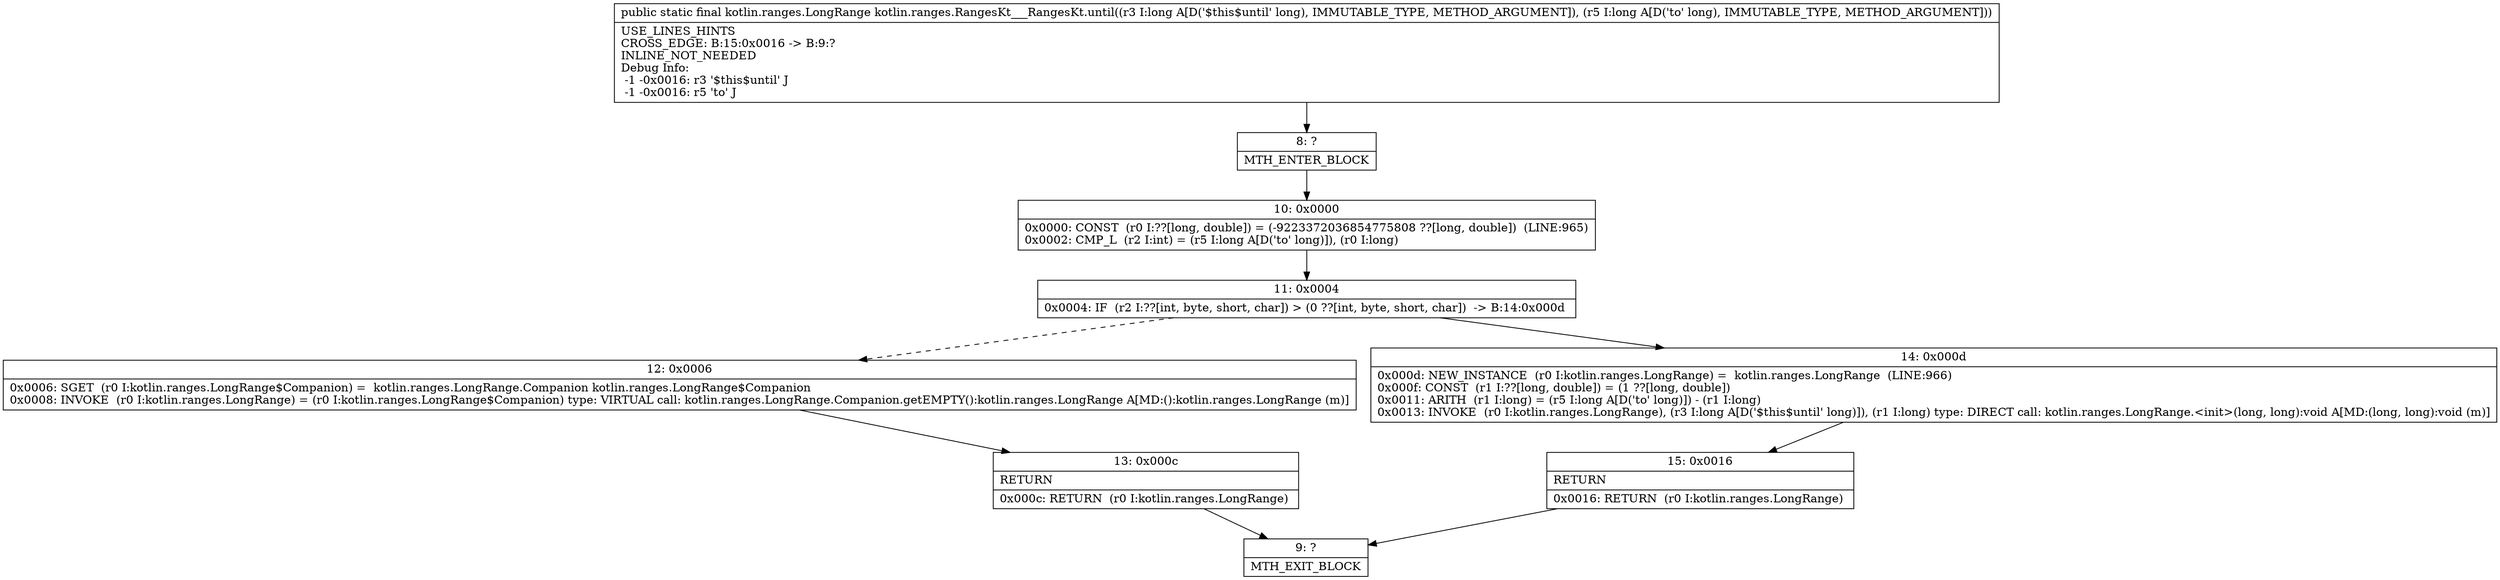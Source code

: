 digraph "CFG forkotlin.ranges.RangesKt___RangesKt.until(JJ)Lkotlin\/ranges\/LongRange;" {
Node_8 [shape=record,label="{8\:\ ?|MTH_ENTER_BLOCK\l}"];
Node_10 [shape=record,label="{10\:\ 0x0000|0x0000: CONST  (r0 I:??[long, double]) = (\-9223372036854775808 ??[long, double])  (LINE:965)\l0x0002: CMP_L  (r2 I:int) = (r5 I:long A[D('to' long)]), (r0 I:long) \l}"];
Node_11 [shape=record,label="{11\:\ 0x0004|0x0004: IF  (r2 I:??[int, byte, short, char]) \> (0 ??[int, byte, short, char])  \-\> B:14:0x000d \l}"];
Node_12 [shape=record,label="{12\:\ 0x0006|0x0006: SGET  (r0 I:kotlin.ranges.LongRange$Companion) =  kotlin.ranges.LongRange.Companion kotlin.ranges.LongRange$Companion \l0x0008: INVOKE  (r0 I:kotlin.ranges.LongRange) = (r0 I:kotlin.ranges.LongRange$Companion) type: VIRTUAL call: kotlin.ranges.LongRange.Companion.getEMPTY():kotlin.ranges.LongRange A[MD:():kotlin.ranges.LongRange (m)]\l}"];
Node_13 [shape=record,label="{13\:\ 0x000c|RETURN\l|0x000c: RETURN  (r0 I:kotlin.ranges.LongRange) \l}"];
Node_9 [shape=record,label="{9\:\ ?|MTH_EXIT_BLOCK\l}"];
Node_14 [shape=record,label="{14\:\ 0x000d|0x000d: NEW_INSTANCE  (r0 I:kotlin.ranges.LongRange) =  kotlin.ranges.LongRange  (LINE:966)\l0x000f: CONST  (r1 I:??[long, double]) = (1 ??[long, double]) \l0x0011: ARITH  (r1 I:long) = (r5 I:long A[D('to' long)]) \- (r1 I:long) \l0x0013: INVOKE  (r0 I:kotlin.ranges.LongRange), (r3 I:long A[D('$this$until' long)]), (r1 I:long) type: DIRECT call: kotlin.ranges.LongRange.\<init\>(long, long):void A[MD:(long, long):void (m)]\l}"];
Node_15 [shape=record,label="{15\:\ 0x0016|RETURN\l|0x0016: RETURN  (r0 I:kotlin.ranges.LongRange) \l}"];
MethodNode[shape=record,label="{public static final kotlin.ranges.LongRange kotlin.ranges.RangesKt___RangesKt.until((r3 I:long A[D('$this$until' long), IMMUTABLE_TYPE, METHOD_ARGUMENT]), (r5 I:long A[D('to' long), IMMUTABLE_TYPE, METHOD_ARGUMENT]))  | USE_LINES_HINTS\lCROSS_EDGE: B:15:0x0016 \-\> B:9:?\lINLINE_NOT_NEEDED\lDebug Info:\l  \-1 \-0x0016: r3 '$this$until' J\l  \-1 \-0x0016: r5 'to' J\l}"];
MethodNode -> Node_8;Node_8 -> Node_10;
Node_10 -> Node_11;
Node_11 -> Node_12[style=dashed];
Node_11 -> Node_14;
Node_12 -> Node_13;
Node_13 -> Node_9;
Node_14 -> Node_15;
Node_15 -> Node_9;
}

